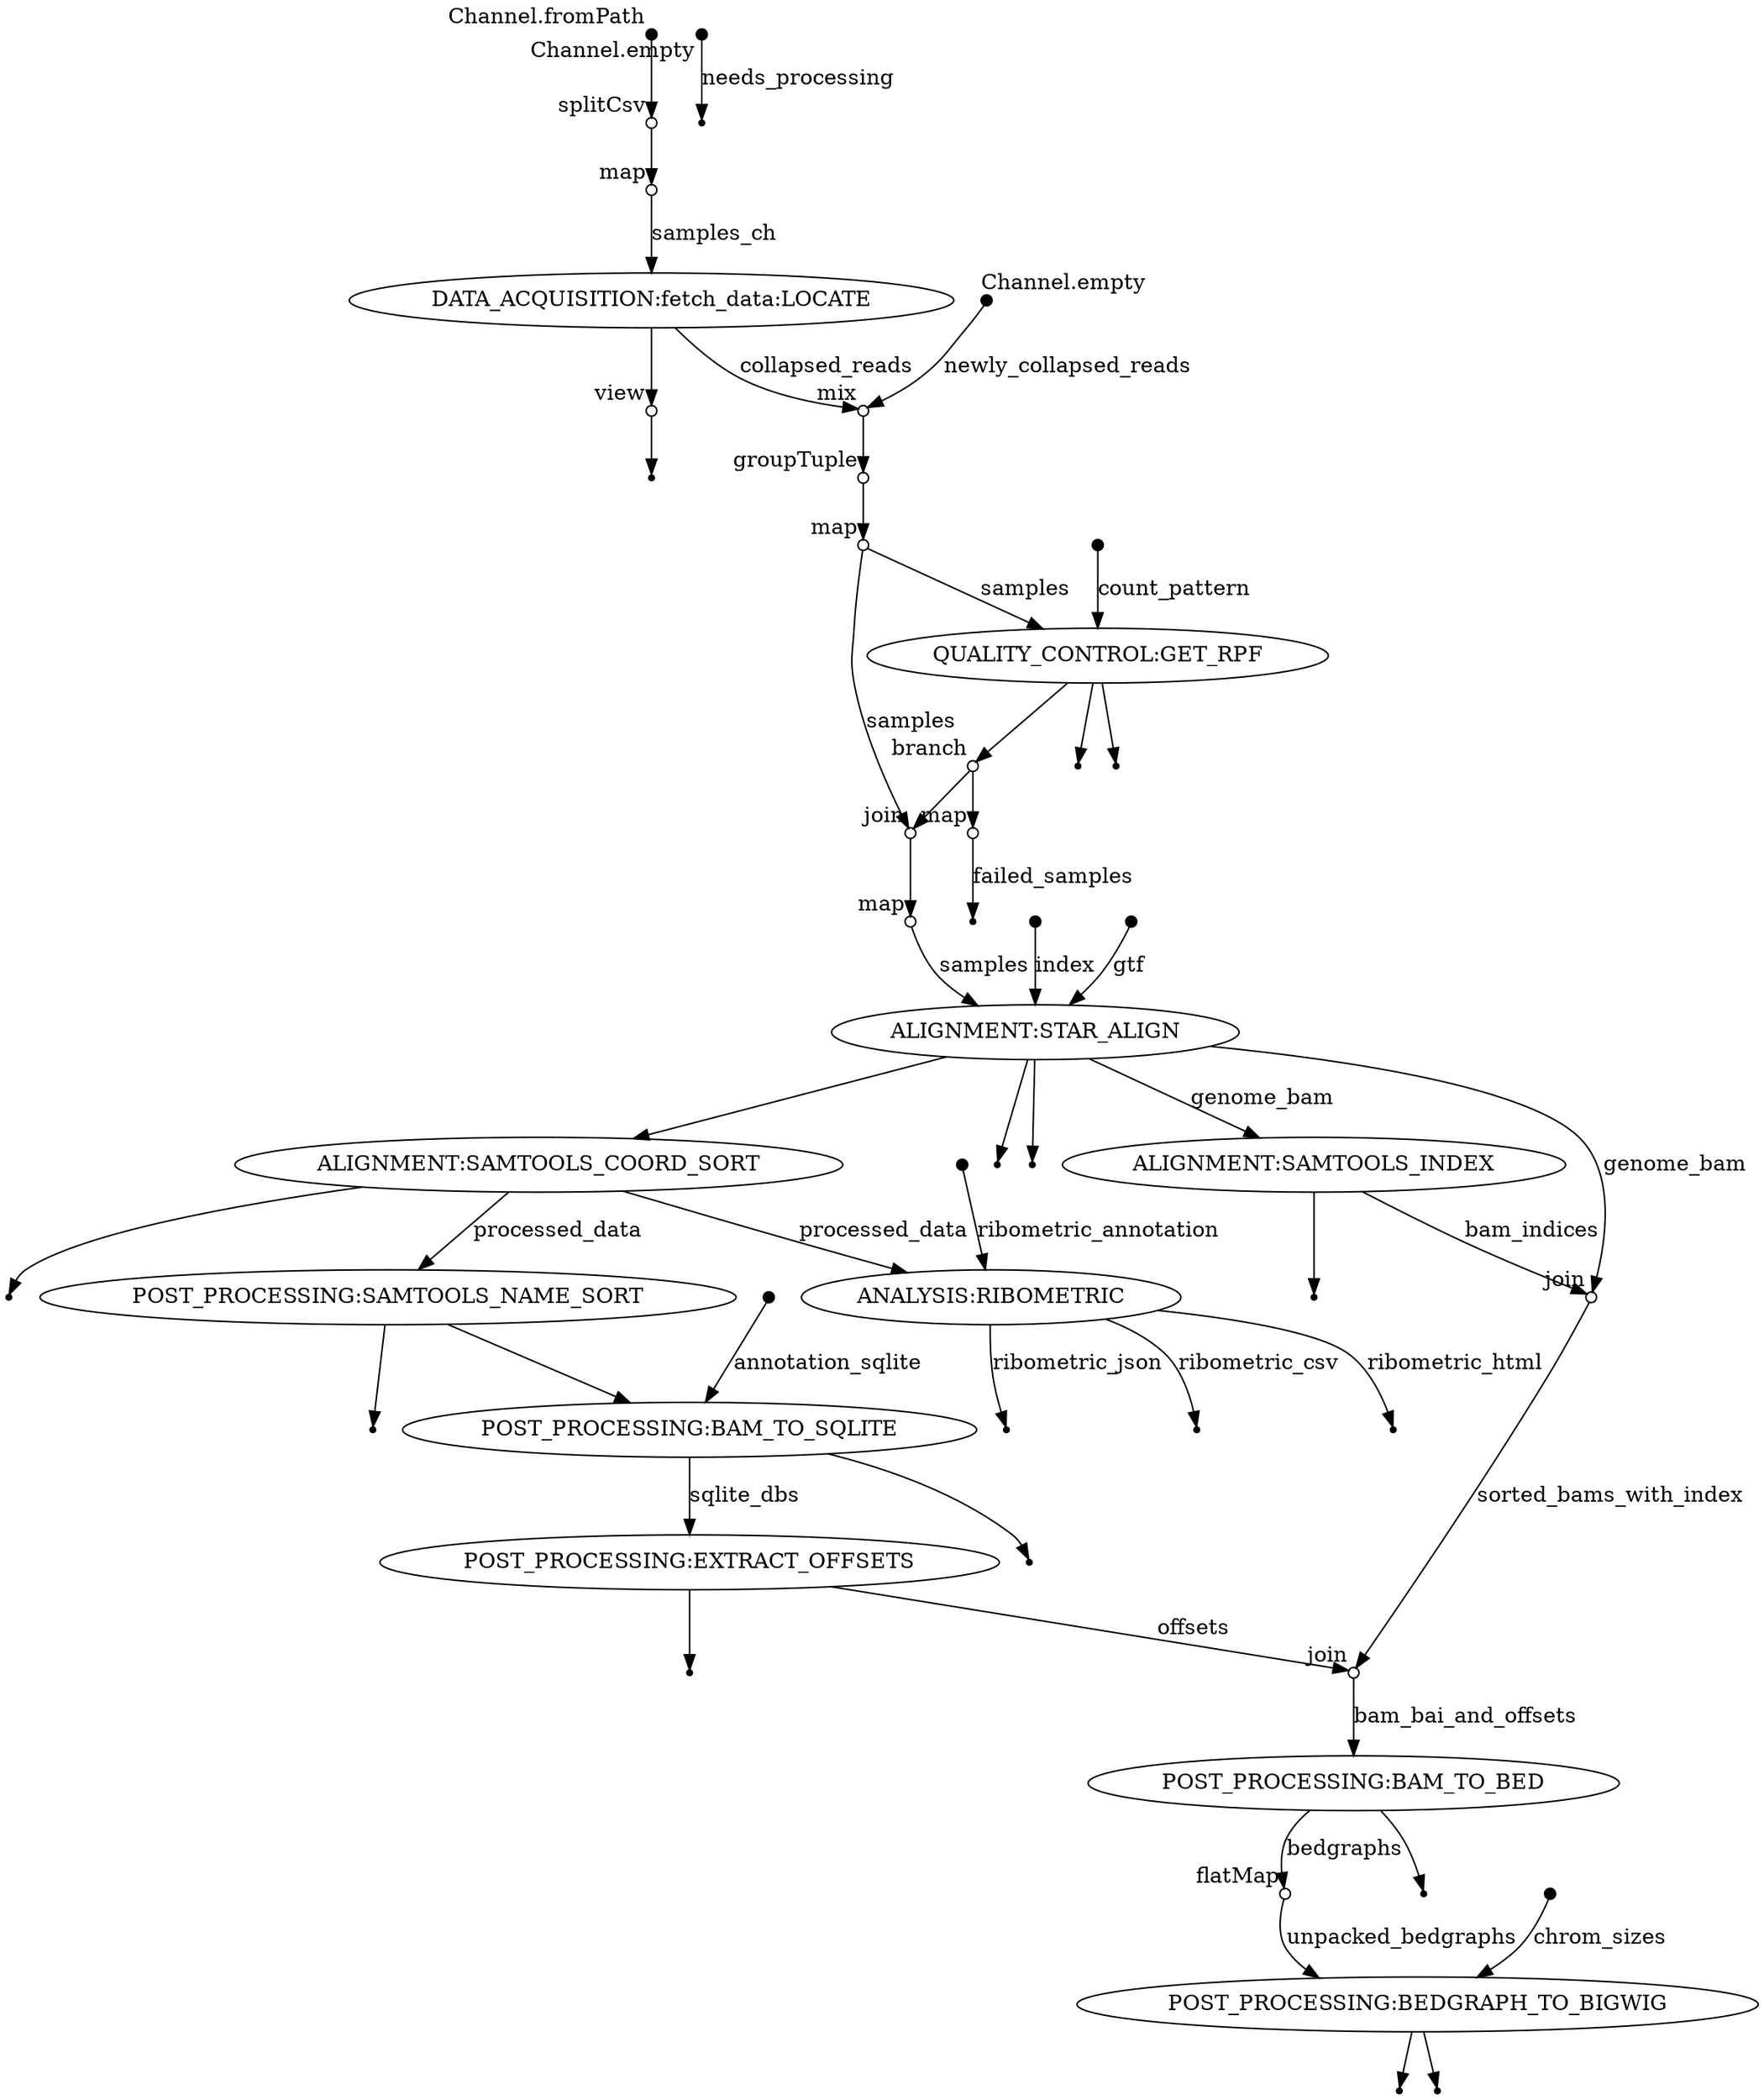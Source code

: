 digraph "pipeline_dag" {
v0 [shape=point,label="",fixedsize=true,width=0.1,xlabel="Channel.fromPath"];
v1 [shape=circle,label="",fixedsize=true,width=0.1,xlabel="splitCsv"];
v0 -> v1;

v1 [shape=circle,label="",fixedsize=true,width=0.1,xlabel="splitCsv"];
v2 [shape=circle,label="",fixedsize=true,width=0.1,xlabel="map"];
v1 -> v2;

v2 [shape=circle,label="",fixedsize=true,width=0.1,xlabel="map"];
v3 [label="DATA_ACQUISITION:fetch_data:LOCATE"];
v2 -> v3 [label="samples_ch"];

v3 [label="DATA_ACQUISITION:fetch_data:LOCATE"];
v9 [shape=circle,label="",fixedsize=true,width=0.1,xlabel="mix"];
v3 -> v9 [label="collapsed_reads"];

v3 [label="DATA_ACQUISITION:fetch_data:LOCATE"];
v7 [shape=circle,label="",fixedsize=true,width=0.1,xlabel="view"];
v3 -> v7;

v4 [shape=point,label="",fixedsize=true,width=0.1,xlabel="Channel.empty"];
v5 [shape=point];
v4 -> v5 [label="needs_processing"];

v6 [shape=point,label="",fixedsize=true,width=0.1,xlabel="Channel.empty"];
v9 [shape=circle,label="",fixedsize=true,width=0.1,xlabel="mix"];
v6 -> v9 [label="newly_collapsed_reads"];

v7 [shape=circle,label="",fixedsize=true,width=0.1,xlabel="view"];
v8 [shape=point];
v7 -> v8;

v9 [shape=circle,label="",fixedsize=true,width=0.1,xlabel="mix"];
v10 [shape=circle,label="",fixedsize=true,width=0.1,xlabel="groupTuple"];
v9 -> v10;

v10 [shape=circle,label="",fixedsize=true,width=0.1,xlabel="groupTuple"];
v11 [shape=circle,label="",fixedsize=true,width=0.1,xlabel="map"];
v10 -> v11;

v11 [shape=circle,label="",fixedsize=true,width=0.1,xlabel="map"];
v13 [label="QUALITY_CONTROL:GET_RPF"];
v11 -> v13 [label="samples"];

v12 [shape=point,label="",fixedsize=true,width=0.1];
v13 [label="QUALITY_CONTROL:GET_RPF"];
v12 -> v13 [label="count_pattern"];

v13 [label="QUALITY_CONTROL:GET_RPF"];
v15 [shape=point];
v13 -> v15;

v13 [label="QUALITY_CONTROL:GET_RPF"];
v16 [shape=circle,label="",fixedsize=true,width=0.1,xlabel="branch"];
v13 -> v16;

v13 [label="QUALITY_CONTROL:GET_RPF"];
v14 [shape=point];
v13 -> v14;

v16 [shape=circle,label="",fixedsize=true,width=0.1,xlabel="branch"];
v19 [shape=circle,label="",fixedsize=true,width=0.1,xlabel="join"];
v16 -> v19;

v16 [shape=circle,label="",fixedsize=true,width=0.1,xlabel="branch"];
v17 [shape=circle,label="",fixedsize=true,width=0.1,xlabel="map"];
v16 -> v17;

v17 [shape=circle,label="",fixedsize=true,width=0.1,xlabel="map"];
v18 [shape=point];
v17 -> v18 [label="failed_samples"];

v11 [shape=circle,label="",fixedsize=true,width=0.1,xlabel="map"];
v19 [shape=circle,label="",fixedsize=true,width=0.1,xlabel="join"];
v11 -> v19 [label="samples"];

v19 [shape=circle,label="",fixedsize=true,width=0.1,xlabel="join"];
v20 [shape=circle,label="",fixedsize=true,width=0.1,xlabel="map"];
v19 -> v20;

v20 [shape=circle,label="",fixedsize=true,width=0.1,xlabel="map"];
v23 [label="ALIGNMENT:STAR_ALIGN"];
v20 -> v23 [label="samples"];

v21 [shape=point,label="",fixedsize=true,width=0.1];
v23 [label="ALIGNMENT:STAR_ALIGN"];
v21 -> v23 [label="index"];

v22 [shape=point,label="",fixedsize=true,width=0.1];
v23 [label="ALIGNMENT:STAR_ALIGN"];
v22 -> v23 [label="gtf"];

v23 [label="ALIGNMENT:STAR_ALIGN"];
v28 [label="ALIGNMENT:SAMTOOLS_INDEX"];
v23 -> v28 [label="genome_bam"];

v23 [label="ALIGNMENT:STAR_ALIGN"];
v26 [label="ALIGNMENT:SAMTOOLS_COORD_SORT"];
v23 -> v26;

v23 [label="ALIGNMENT:STAR_ALIGN"];
v25 [shape=point];
v23 -> v25;

v23 [label="ALIGNMENT:STAR_ALIGN"];
v24 [shape=point];
v23 -> v24;

v26 [label="ALIGNMENT:SAMTOOLS_COORD_SORT"];
v31 [label="POST_PROCESSING:SAMTOOLS_NAME_SORT"];
v26 -> v31 [label="processed_data"];

v26 [label="ALIGNMENT:SAMTOOLS_COORD_SORT"];
v27 [shape=point];
v26 -> v27;

v28 [label="ALIGNMENT:SAMTOOLS_INDEX"];
v30 [shape=circle,label="",fixedsize=true,width=0.1,xlabel="join"];
v28 -> v30 [label="bam_indices"];

v28 [label="ALIGNMENT:SAMTOOLS_INDEX"];
v29 [shape=point];
v28 -> v29;

v23 [label="ALIGNMENT:STAR_ALIGN"];
v30 [shape=circle,label="",fixedsize=true,width=0.1,xlabel="join"];
v23 -> v30 [label="genome_bam"];

v30 [shape=circle,label="",fixedsize=true,width=0.1,xlabel="join"];
v38 [shape=circle,label="",fixedsize=true,width=0.1,xlabel="join"];
v30 -> v38 [label="sorted_bams_with_index"];

v31 [label="POST_PROCESSING:SAMTOOLS_NAME_SORT"];
v34 [label="POST_PROCESSING:BAM_TO_SQLITE"];
v31 -> v34;

v31 [label="POST_PROCESSING:SAMTOOLS_NAME_SORT"];
v32 [shape=point];
v31 -> v32;

v33 [shape=point,label="",fixedsize=true,width=0.1];
v34 [label="POST_PROCESSING:BAM_TO_SQLITE"];
v33 -> v34 [label="annotation_sqlite"];

v34 [label="POST_PROCESSING:BAM_TO_SQLITE"];
v36 [label="POST_PROCESSING:EXTRACT_OFFSETS"];
v34 -> v36 [label="sqlite_dbs"];

v34 [label="POST_PROCESSING:BAM_TO_SQLITE"];
v35 [shape=point];
v34 -> v35;

v36 [label="POST_PROCESSING:EXTRACT_OFFSETS"];
v38 [shape=circle,label="",fixedsize=true,width=0.1,xlabel="join"];
v36 -> v38 [label="offsets"];

v36 [label="POST_PROCESSING:EXTRACT_OFFSETS"];
v37 [shape=point];
v36 -> v37;

v38 [shape=circle,label="",fixedsize=true,width=0.1,xlabel="join"];
v39 [label="POST_PROCESSING:BAM_TO_BED"];
v38 -> v39 [label="bam_bai_and_offsets"];

v39 [label="POST_PROCESSING:BAM_TO_BED"];
v41 [shape=circle,label="",fixedsize=true,width=0.1,xlabel="flatMap"];
v39 -> v41 [label="bedgraphs"];

v39 [label="POST_PROCESSING:BAM_TO_BED"];
v40 [shape=point];
v39 -> v40;

v41 [shape=circle,label="",fixedsize=true,width=0.1,xlabel="flatMap"];
v43 [label="POST_PROCESSING:BEDGRAPH_TO_BIGWIG"];
v41 -> v43 [label="unpacked_bedgraphs"];

v42 [shape=point,label="",fixedsize=true,width=0.1];
v43 [label="POST_PROCESSING:BEDGRAPH_TO_BIGWIG"];
v42 -> v43 [label="chrom_sizes"];

v43 [label="POST_PROCESSING:BEDGRAPH_TO_BIGWIG"];
v45 [shape=point];
v43 -> v45;

v43 [label="POST_PROCESSING:BEDGRAPH_TO_BIGWIG"];
v44 [shape=point];
v43 -> v44;

v26 [label="ALIGNMENT:SAMTOOLS_COORD_SORT"];
v47 [label="ANALYSIS:RIBOMETRIC"];
v26 -> v47 [label="processed_data"];

v46 [shape=point,label="",fixedsize=true,width=0.1];
v47 [label="ANALYSIS:RIBOMETRIC"];
v46 -> v47 [label="ribometric_annotation"];

v47 [label="ANALYSIS:RIBOMETRIC"];
v50 [shape=point];
v47 -> v50 [label="ribometric_html"];

v47 [label="ANALYSIS:RIBOMETRIC"];
v49 [shape=point];
v47 -> v49 [label="ribometric_json"];

v47 [label="ANALYSIS:RIBOMETRIC"];
v48 [shape=point];
v47 -> v48 [label="ribometric_csv"];

}
